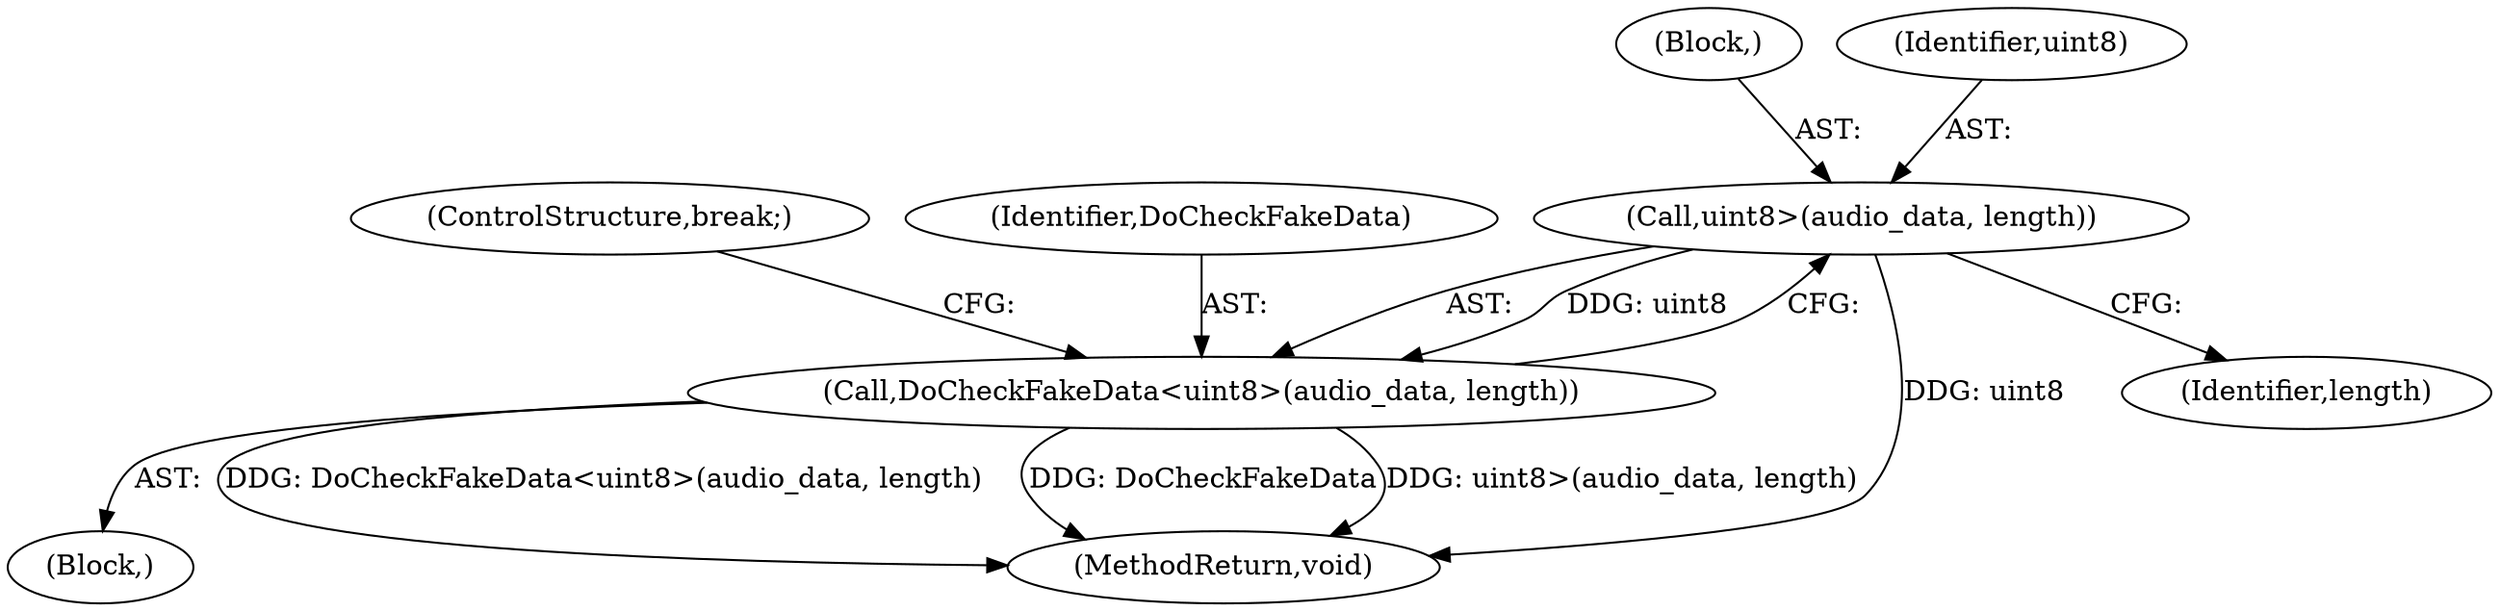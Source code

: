 digraph "1_Chrome_802ecdb9cee0d66fe546bdf24e98150f8f716ad8_2@pointer" {
"1000137" [label="(Call,uint8>(audio_data, length))"];
"1000135" [label="(Call,DoCheckFakeData<uint8>(audio_data, length))"];
"1000139" [label="(Block,)"];
"1000137" [label="(Call,uint8>(audio_data, length))"];
"1000115" [label="(Block,)"];
"1000135" [label="(Call,DoCheckFakeData<uint8>(audio_data, length))"];
"1000138" [label="(Identifier,uint8)"];
"1000147" [label="(MethodReturn,void)"];
"1000142" [label="(ControlStructure,break;)"];
"1000136" [label="(Identifier,DoCheckFakeData)"];
"1000141" [label="(Identifier,length)"];
"1000137" -> "1000135"  [label="AST: "];
"1000137" -> "1000141"  [label="CFG: "];
"1000138" -> "1000137"  [label="AST: "];
"1000139" -> "1000137"  [label="AST: "];
"1000135" -> "1000137"  [label="CFG: "];
"1000137" -> "1000147"  [label="DDG: uint8"];
"1000137" -> "1000135"  [label="DDG: uint8"];
"1000135" -> "1000115"  [label="AST: "];
"1000136" -> "1000135"  [label="AST: "];
"1000142" -> "1000135"  [label="CFG: "];
"1000135" -> "1000147"  [label="DDG: DoCheckFakeData<uint8>(audio_data, length)"];
"1000135" -> "1000147"  [label="DDG: DoCheckFakeData"];
"1000135" -> "1000147"  [label="DDG: uint8>(audio_data, length)"];
}
